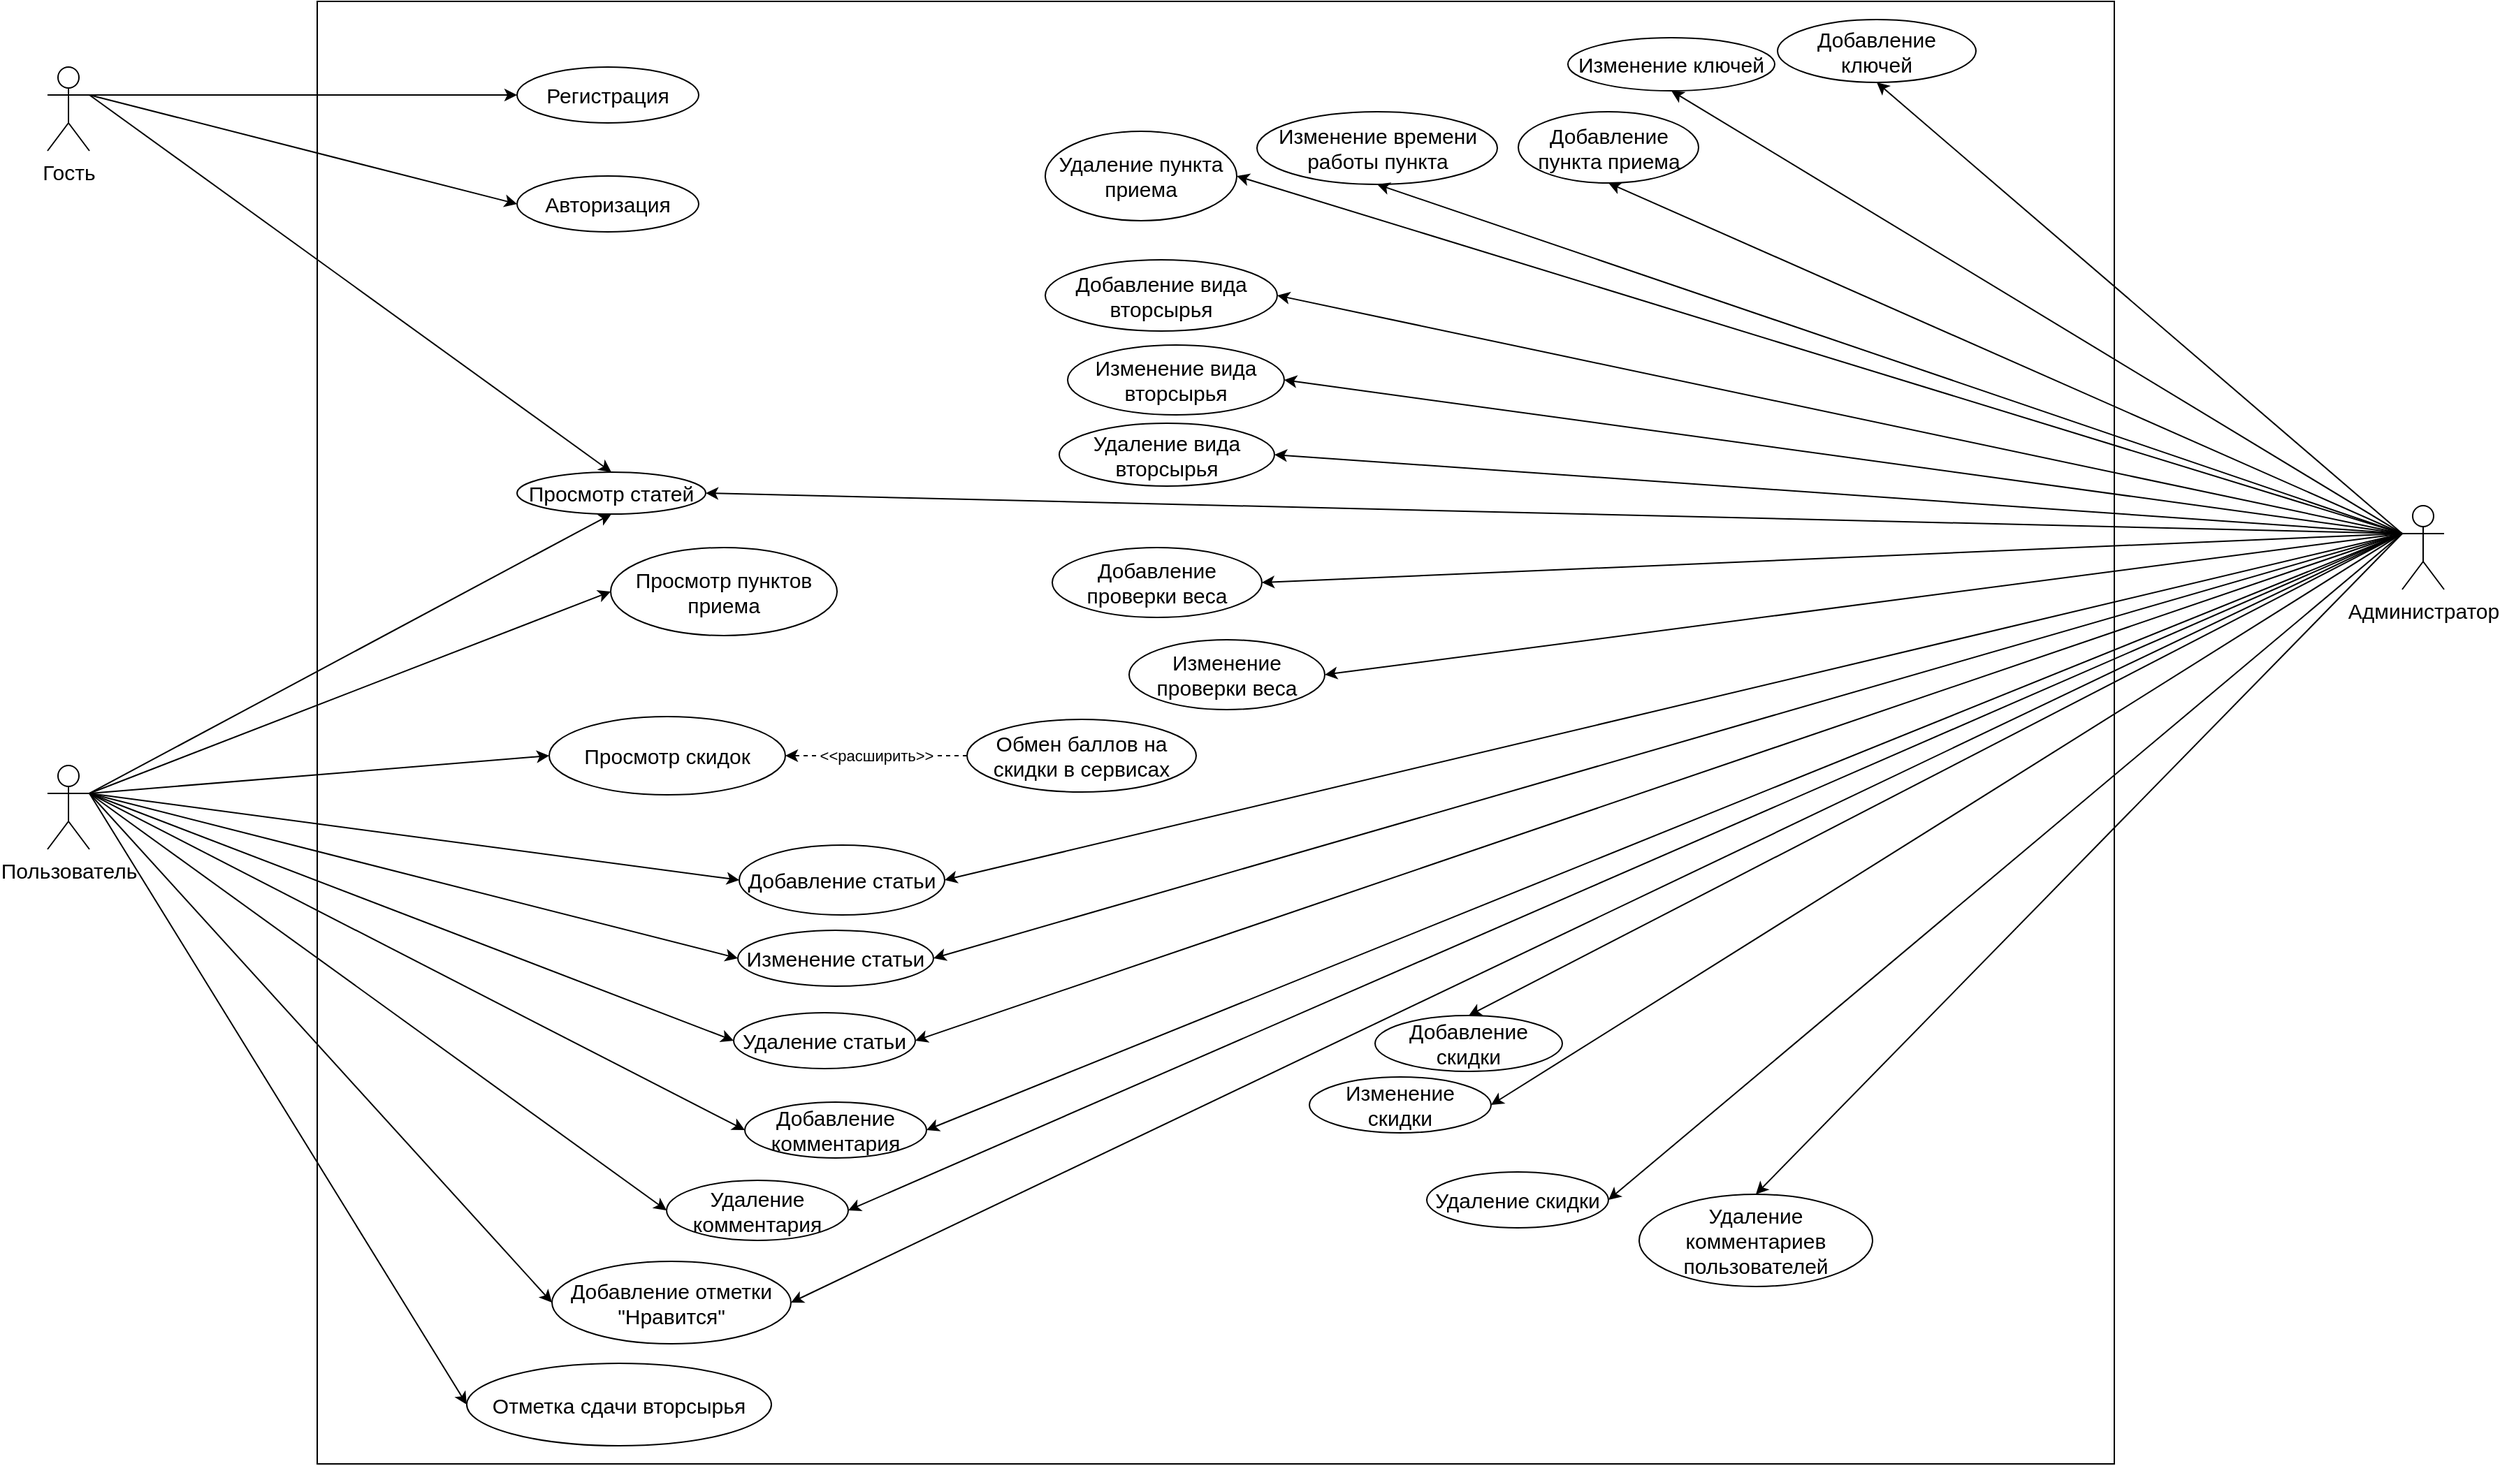 <mxfile version="27.0.9">
  <diagram name="Страница — 1" id="JlTObDllQHueLxhqmbHU">
    <mxGraphModel dx="2852" dy="1502" grid="0" gridSize="10" guides="1" tooltips="1" connect="1" arrows="1" fold="1" page="0" pageScale="1" pageWidth="827" pageHeight="1169" math="0" shadow="0">
      <root>
        <mxCell id="0" />
        <mxCell id="1" parent="0" />
        <mxCell id="aqqDan77CEVx1DI7fDK4-1" value="" style="rounded=0;whiteSpace=wrap;html=1;" parent="1" vertex="1">
          <mxGeometry x="227" y="33" width="1286" height="1047" as="geometry" />
        </mxCell>
        <mxCell id="3YSj2OsYEMi9KOAI4YBQ-1" value="Гость" style="shape=umlActor;verticalLabelPosition=bottom;verticalAlign=top;html=1;outlineConnect=0;fontSize=15;" parent="1" vertex="1">
          <mxGeometry x="34" y="80" width="30" height="60" as="geometry" />
        </mxCell>
        <mxCell id="3YSj2OsYEMi9KOAI4YBQ-2" value="Администратор" style="shape=umlActor;verticalLabelPosition=bottom;verticalAlign=top;html=1;outlineConnect=0;fontSize=15;" parent="1" vertex="1">
          <mxGeometry x="1719" y="394" width="30" height="60" as="geometry" />
        </mxCell>
        <mxCell id="3YSj2OsYEMi9KOAI4YBQ-3" value="Пользователь" style="shape=umlActor;verticalLabelPosition=bottom;verticalAlign=top;html=1;outlineConnect=0;fontSize=15;" parent="1" vertex="1">
          <mxGeometry x="34" y="580" width="30" height="60" as="geometry" />
        </mxCell>
        <mxCell id="3YSj2OsYEMi9KOAI4YBQ-7" value="Регистрация" style="ellipse;whiteSpace=wrap;html=1;fontSize=15;" parent="1" vertex="1">
          <mxGeometry x="370" y="80" width="130" height="40" as="geometry" />
        </mxCell>
        <mxCell id="3YSj2OsYEMi9KOAI4YBQ-29" value="Авторизация" style="ellipse;whiteSpace=wrap;html=1;fontSize=15;" parent="1" vertex="1">
          <mxGeometry x="370" y="158" width="130" height="40" as="geometry" />
        </mxCell>
        <mxCell id="3YSj2OsYEMi9KOAI4YBQ-35" value="" style="endArrow=classic;html=1;rounded=0;exitX=1;exitY=0.333;exitDx=0;exitDy=0;exitPerimeter=0;entryX=0;entryY=0.5;entryDx=0;entryDy=0;fontSize=15;endFill=1;" parent="1" source="3YSj2OsYEMi9KOAI4YBQ-1" target="3YSj2OsYEMi9KOAI4YBQ-7" edge="1">
          <mxGeometry width="50" height="50" relative="1" as="geometry">
            <mxPoint x="240" y="220" as="sourcePoint" />
            <mxPoint x="290" y="170" as="targetPoint" />
          </mxGeometry>
        </mxCell>
        <mxCell id="3YSj2OsYEMi9KOAI4YBQ-41" value="" style="endArrow=none;html=1;rounded=0;entryX=1;entryY=0.333;entryDx=0;entryDy=0;entryPerimeter=0;exitX=0;exitY=0.5;exitDx=0;exitDy=0;fontSize=15;startArrow=classic;startFill=1;" parent="1" source="3YSj2OsYEMi9KOAI4YBQ-42" target="3YSj2OsYEMi9KOAI4YBQ-3" edge="1">
          <mxGeometry width="50" height="50" relative="1" as="geometry">
            <mxPoint x="370.0" y="599" as="sourcePoint" />
            <mxPoint x="210" y="219" as="targetPoint" />
          </mxGeometry>
        </mxCell>
        <mxCell id="3YSj2OsYEMi9KOAI4YBQ-42" value="Просмотр пунктов приема" style="ellipse;whiteSpace=wrap;html=1;fontSize=15;" parent="1" vertex="1">
          <mxGeometry x="437" y="424" width="162" height="63" as="geometry" />
        </mxCell>
        <mxCell id="3YSj2OsYEMi9KOAI4YBQ-44" value="" style="endArrow=none;html=1;rounded=0;entryX=1;entryY=0.333;entryDx=0;entryDy=0;entryPerimeter=0;exitX=0;exitY=0.5;exitDx=0;exitDy=0;fontSize=15;startArrow=classic;startFill=1;" parent="1" source="Vhxp1UIQdoEir2AASPIB-2" target="3YSj2OsYEMi9KOAI4YBQ-3" edge="1">
          <mxGeometry width="50" height="50" relative="1" as="geometry">
            <mxPoint x="370.0" y="689" as="sourcePoint" />
            <mxPoint x="210" y="639" as="targetPoint" />
          </mxGeometry>
        </mxCell>
        <mxCell id="3YSj2OsYEMi9KOAI4YBQ-46" value="Обмен баллов на скидки в сервисах" style="ellipse;whiteSpace=wrap;html=1;fontSize=15;" parent="1" vertex="1">
          <mxGeometry x="692" y="547" width="164" height="52" as="geometry" />
        </mxCell>
        <mxCell id="3YSj2OsYEMi9KOAI4YBQ-47" value="Просмотр статей" style="ellipse;whiteSpace=wrap;html=1;fontSize=15;" parent="1" vertex="1">
          <mxGeometry x="370" y="370" width="135" height="30" as="geometry" />
        </mxCell>
        <mxCell id="3YSj2OsYEMi9KOAI4YBQ-48" value="" style="endArrow=none;html=1;rounded=0;entryX=1;entryY=0.333;entryDx=0;entryDy=0;entryPerimeter=0;exitX=0.5;exitY=0;exitDx=0;exitDy=0;fontSize=15;startArrow=classic;startFill=1;" parent="1" source="3YSj2OsYEMi9KOAI4YBQ-47" target="3YSj2OsYEMi9KOAI4YBQ-1" edge="1">
          <mxGeometry width="50" height="50" relative="1" as="geometry">
            <mxPoint x="290" y="430" as="sourcePoint" />
            <mxPoint x="120" y="230" as="targetPoint" />
          </mxGeometry>
        </mxCell>
        <mxCell id="3YSj2OsYEMi9KOAI4YBQ-49" value="" style="endArrow=none;html=1;rounded=0;exitX=0.5;exitY=1;exitDx=0;exitDy=0;entryX=1;entryY=0.333;entryDx=0;entryDy=0;entryPerimeter=0;fontSize=15;startArrow=classic;startFill=1;" parent="1" source="3YSj2OsYEMi9KOAI4YBQ-47" target="3YSj2OsYEMi9KOAI4YBQ-3" edge="1">
          <mxGeometry width="50" height="50" relative="1" as="geometry">
            <mxPoint x="380" y="609" as="sourcePoint" />
            <mxPoint x="220" y="550" as="targetPoint" />
          </mxGeometry>
        </mxCell>
        <mxCell id="3YSj2OsYEMi9KOAI4YBQ-51" value="" style="endArrow=none;html=1;rounded=0;entryX=1;entryY=0.333;entryDx=0;entryDy=0;entryPerimeter=0;exitX=0;exitY=0.5;exitDx=0;exitDy=0;fontSize=15;startArrow=classic;startFill=1;" parent="1" source="3YSj2OsYEMi9KOAI4YBQ-55" target="3YSj2OsYEMi9KOAI4YBQ-3" edge="1">
          <mxGeometry width="50" height="50" relative="1" as="geometry">
            <mxPoint x="370.0" y="978" as="sourcePoint" />
            <mxPoint x="200" y="669" as="targetPoint" />
          </mxGeometry>
        </mxCell>
        <mxCell id="3YSj2OsYEMi9KOAI4YBQ-53" value="Отметка сдачи вторсырья" style="ellipse;whiteSpace=wrap;html=1;fontSize=15;" parent="1" vertex="1">
          <mxGeometry x="334" y="1008" width="218" height="59" as="geometry" />
        </mxCell>
        <mxCell id="3YSj2OsYEMi9KOAI4YBQ-55" value="Удаление статьи" style="ellipse;whiteSpace=wrap;html=1;fontSize=15;" parent="1" vertex="1">
          <mxGeometry x="525" y="757" width="130" height="40" as="geometry" />
        </mxCell>
        <mxCell id="3YSj2OsYEMi9KOAI4YBQ-56" value="Изменение статьи" style="ellipse;whiteSpace=wrap;html=1;fontSize=15;" parent="1" vertex="1">
          <mxGeometry x="528" y="698" width="140" height="40" as="geometry" />
        </mxCell>
        <mxCell id="3YSj2OsYEMi9KOAI4YBQ-57" value="Добавление статьи" style="ellipse;whiteSpace=wrap;html=1;fontSize=15;" parent="1" vertex="1">
          <mxGeometry x="529" y="637" width="147" height="50" as="geometry" />
        </mxCell>
        <mxCell id="3YSj2OsYEMi9KOAI4YBQ-61" value="" style="endArrow=none;html=1;rounded=0;entryX=1;entryY=0.333;entryDx=0;entryDy=0;entryPerimeter=0;exitX=0;exitY=0.5;exitDx=0;exitDy=0;fontSize=15;startArrow=classic;startFill=1;" parent="1" source="3YSj2OsYEMi9KOAI4YBQ-57" target="3YSj2OsYEMi9KOAI4YBQ-3" edge="1">
          <mxGeometry width="50" height="50" relative="1" as="geometry">
            <mxPoint x="372.5" y="765" as="sourcePoint" />
            <mxPoint x="220" y="700" as="targetPoint" />
          </mxGeometry>
        </mxCell>
        <mxCell id="3YSj2OsYEMi9KOAI4YBQ-63" value="Добавление отметки&lt;div&gt;&quot;Нравится&quot;&lt;/div&gt;" style="ellipse;whiteSpace=wrap;html=1;fontSize=15;" parent="1" vertex="1">
          <mxGeometry x="395" y="935" width="171" height="59" as="geometry" />
        </mxCell>
        <mxCell id="3YSj2OsYEMi9KOAI4YBQ-64" value="Удаление комментария" style="ellipse;whiteSpace=wrap;html=1;fontSize=15;" parent="1" vertex="1">
          <mxGeometry x="477" y="877" width="130" height="43" as="geometry" />
        </mxCell>
        <mxCell id="3YSj2OsYEMi9KOAI4YBQ-65" value="Добавление комментария" style="ellipse;whiteSpace=wrap;html=1;fontSize=15;" parent="1" vertex="1">
          <mxGeometry x="533" y="821" width="130" height="40" as="geometry" />
        </mxCell>
        <mxCell id="3YSj2OsYEMi9KOAI4YBQ-69" value="" style="endArrow=none;html=1;rounded=0;entryX=1;entryY=0.333;entryDx=0;entryDy=0;entryPerimeter=0;exitX=0;exitY=0.5;exitDx=0;exitDy=0;fontSize=15;startArrow=classic;startFill=1;" parent="1" source="3YSj2OsYEMi9KOAI4YBQ-56" target="3YSj2OsYEMi9KOAI4YBQ-3" edge="1">
          <mxGeometry width="50" height="50" relative="1" as="geometry">
            <mxPoint x="375.0" y="884.0" as="sourcePoint" />
            <mxPoint x="220" y="699" as="targetPoint" />
          </mxGeometry>
        </mxCell>
        <mxCell id="3YSj2OsYEMi9KOAI4YBQ-72" value="" style="endArrow=classic;html=1;rounded=0;exitX=0;exitY=0.333;exitDx=0;exitDy=0;entryX=1;entryY=0.5;entryDx=0;entryDy=0;exitPerimeter=0;fontSize=15;endFill=1;" parent="1" source="3YSj2OsYEMi9KOAI4YBQ-2" target="3YSj2OsYEMi9KOAI4YBQ-85" edge="1">
          <mxGeometry width="50" height="50" relative="1" as="geometry">
            <mxPoint x="1428" y="485" as="sourcePoint" />
            <mxPoint x="1210" y="410" as="targetPoint" />
          </mxGeometry>
        </mxCell>
        <mxCell id="3YSj2OsYEMi9KOAI4YBQ-81" value="Добавление проверки веса" style="ellipse;whiteSpace=wrap;html=1;fontSize=15;" parent="1" vertex="1">
          <mxGeometry x="753" y="424" width="150" height="50" as="geometry" />
        </mxCell>
        <mxCell id="3YSj2OsYEMi9KOAI4YBQ-82" value="Добавление вида вторсырья" style="ellipse;whiteSpace=wrap;html=1;fontSize=15;" parent="1" vertex="1">
          <mxGeometry x="748" y="218" width="166" height="51" as="geometry" />
        </mxCell>
        <mxCell id="3YSj2OsYEMi9KOAI4YBQ-83" value="Удаление вида вторсырья" style="ellipse;whiteSpace=wrap;html=1;fontSize=15;" parent="1" vertex="1">
          <mxGeometry x="758" y="335" width="154" height="45" as="geometry" />
        </mxCell>
        <mxCell id="3YSj2OsYEMi9KOAI4YBQ-84" value="Изменение проверки веса" style="ellipse;whiteSpace=wrap;html=1;fontSize=15;" parent="1" vertex="1">
          <mxGeometry x="808" y="490" width="140" height="50" as="geometry" />
        </mxCell>
        <mxCell id="3YSj2OsYEMi9KOAI4YBQ-85" value="Изменение вида вторсырья" style="ellipse;whiteSpace=wrap;html=1;fontSize=15;" parent="1" vertex="1">
          <mxGeometry x="764" y="279" width="155" height="50" as="geometry" />
        </mxCell>
        <mxCell id="3YSj2OsYEMi9KOAI4YBQ-98" value="" style="endArrow=classic;html=1;rounded=0;entryX=0.5;entryY=1;entryDx=0;entryDy=0;exitX=0;exitY=0.333;exitDx=0;exitDy=0;exitPerimeter=0;fontSize=15;endFill=1;" parent="1" source="3YSj2OsYEMi9KOAI4YBQ-2" target="3YSj2OsYEMi9KOAI4YBQ-99" edge="1">
          <mxGeometry width="50" height="50" relative="1" as="geometry">
            <mxPoint x="1530" y="310" as="sourcePoint" />
            <mxPoint x="1379.0" y="187.5" as="targetPoint" />
          </mxGeometry>
        </mxCell>
        <mxCell id="3YSj2OsYEMi9KOAI4YBQ-99" value="Добавление пункта приема" style="ellipse;whiteSpace=wrap;html=1;fontSize=15;" parent="1" vertex="1">
          <mxGeometry x="1086.5" y="112" width="129" height="51" as="geometry" />
        </mxCell>
        <mxCell id="3YSj2OsYEMi9KOAI4YBQ-100" value="Изменение времени работы пункта" style="ellipse;whiteSpace=wrap;html=1;fontSize=15;" parent="1" vertex="1">
          <mxGeometry x="899.5" y="112" width="172" height="52" as="geometry" />
        </mxCell>
        <mxCell id="3YSj2OsYEMi9KOAI4YBQ-101" value="Удаление пункта приема" style="ellipse;whiteSpace=wrap;html=1;fontSize=15;" parent="1" vertex="1">
          <mxGeometry x="748" y="126" width="137" height="64" as="geometry" />
        </mxCell>
        <mxCell id="3YSj2OsYEMi9KOAI4YBQ-102" value="Добавление ключей" style="ellipse;whiteSpace=wrap;html=1;fontSize=15;" parent="1" vertex="1">
          <mxGeometry x="1272" y="46" width="142" height="45" as="geometry" />
        </mxCell>
        <mxCell id="3YSj2OsYEMi9KOAI4YBQ-103" value="Изменение ключей" style="ellipse;whiteSpace=wrap;html=1;fontSize=15;" parent="1" vertex="1">
          <mxGeometry x="1122" y="59" width="148" height="38" as="geometry" />
        </mxCell>
        <mxCell id="3YSj2OsYEMi9KOAI4YBQ-112" value="" style="endArrow=classic;html=1;rounded=0;exitX=0;exitY=0.333;exitDx=0;exitDy=0;entryX=1;entryY=0.5;entryDx=0;entryDy=0;exitPerimeter=0;fontSize=15;endFill=1;" parent="1" source="3YSj2OsYEMi9KOAI4YBQ-2" target="3YSj2OsYEMi9KOAI4YBQ-83" edge="1">
          <mxGeometry width="50" height="50" relative="1" as="geometry">
            <mxPoint x="1589" y="460" as="sourcePoint" />
            <mxPoint x="1370" y="579" as="targetPoint" />
          </mxGeometry>
        </mxCell>
        <mxCell id="3YSj2OsYEMi9KOAI4YBQ-115" value="Добавление скидки" style="ellipse;whiteSpace=wrap;html=1;fontSize=15;" parent="1" vertex="1">
          <mxGeometry x="984" y="759" width="134" height="40" as="geometry" />
        </mxCell>
        <mxCell id="3YSj2OsYEMi9KOAI4YBQ-116" value="Изменение скидки" style="ellipse;whiteSpace=wrap;html=1;fontSize=15;" parent="1" vertex="1">
          <mxGeometry x="937" y="803" width="130" height="40" as="geometry" />
        </mxCell>
        <mxCell id="3YSj2OsYEMi9KOAI4YBQ-117" value="Удаление скидки" style="ellipse;whiteSpace=wrap;html=1;fontSize=15;" parent="1" vertex="1">
          <mxGeometry x="1021" y="871" width="130" height="40" as="geometry" />
        </mxCell>
        <mxCell id="3YSj2OsYEMi9KOAI4YBQ-122" value="" style="endArrow=classic;html=1;rounded=0;exitX=0;exitY=0.333;exitDx=0;exitDy=0;entryX=1;entryY=0.5;entryDx=0;entryDy=0;exitPerimeter=0;fontSize=15;endFill=1;" parent="1" source="3YSj2OsYEMi9KOAI4YBQ-2" target="3YSj2OsYEMi9KOAI4YBQ-81" edge="1">
          <mxGeometry width="50" height="50" relative="1" as="geometry">
            <mxPoint x="1620" y="661" as="sourcePoint" />
            <mxPoint x="1337.0" y="710" as="targetPoint" />
          </mxGeometry>
        </mxCell>
        <mxCell id="3YSj2OsYEMi9KOAI4YBQ-134" value="" style="endArrow=classic;html=1;rounded=0;exitX=0;exitY=0.333;exitDx=0;exitDy=0;entryX=1;entryY=0.5;entryDx=0;entryDy=0;exitPerimeter=0;fontSize=15;endFill=1;" parent="1" source="3YSj2OsYEMi9KOAI4YBQ-2" target="3YSj2OsYEMi9KOAI4YBQ-84" edge="1">
          <mxGeometry width="50" height="50" relative="1" as="geometry">
            <mxPoint x="1580" y="420" as="sourcePoint" />
            <mxPoint x="1396" y="865" as="targetPoint" />
          </mxGeometry>
        </mxCell>
        <mxCell id="3YSj2OsYEMi9KOAI4YBQ-138" value="Удаление комментариев пользователей" style="ellipse;whiteSpace=wrap;html=1;fontSize=15;" parent="1" vertex="1">
          <mxGeometry x="1173" y="887" width="167" height="66" as="geometry" />
        </mxCell>
        <mxCell id="_cKS-WZRGQjmyXxVf39A-5" value="" style="endArrow=none;html=1;rounded=0;entryX=1;entryY=0.333;entryDx=0;entryDy=0;entryPerimeter=0;exitX=0;exitY=0.5;exitDx=0;exitDy=0;fontSize=15;startArrow=classic;startFill=1;" parent="1" source="3YSj2OsYEMi9KOAI4YBQ-53" target="3YSj2OsYEMi9KOAI4YBQ-3" edge="1">
          <mxGeometry width="50" height="50" relative="1" as="geometry">
            <mxPoint x="204.0" y="1035" as="sourcePoint" />
            <mxPoint x="34" y="656" as="targetPoint" />
          </mxGeometry>
        </mxCell>
        <mxCell id="_cKS-WZRGQjmyXxVf39A-6" value="" style="endArrow=none;html=1;rounded=0;entryX=1;entryY=0.333;entryDx=0;entryDy=0;entryPerimeter=0;exitX=0;exitY=0.5;exitDx=0;exitDy=0;fontSize=15;startArrow=classic;startFill=1;" parent="1" source="3YSj2OsYEMi9KOAI4YBQ-65" target="3YSj2OsYEMi9KOAI4YBQ-3" edge="1">
          <mxGeometry width="50" height="50" relative="1" as="geometry">
            <mxPoint x="235.0" y="1030.5" as="sourcePoint" />
            <mxPoint x="65" y="651.5" as="targetPoint" />
          </mxGeometry>
        </mxCell>
        <mxCell id="_cKS-WZRGQjmyXxVf39A-7" value="" style="endArrow=none;html=1;rounded=0;entryX=1;entryY=0.333;entryDx=0;entryDy=0;entryPerimeter=0;exitX=0;exitY=0.5;exitDx=0;exitDy=0;fontSize=15;startArrow=classic;startFill=1;" parent="1" source="3YSj2OsYEMi9KOAI4YBQ-64" target="3YSj2OsYEMi9KOAI4YBQ-3" edge="1">
          <mxGeometry width="50" height="50" relative="1" as="geometry">
            <mxPoint x="237.0" y="1004" as="sourcePoint" />
            <mxPoint x="67" y="625" as="targetPoint" />
          </mxGeometry>
        </mxCell>
        <mxCell id="_cKS-WZRGQjmyXxVf39A-8" value="" style="endArrow=none;html=1;rounded=0;entryX=1;entryY=0.333;entryDx=0;entryDy=0;entryPerimeter=0;exitX=0;exitY=0.5;exitDx=0;exitDy=0;fontSize=15;startArrow=classic;startFill=1;" parent="1" source="3YSj2OsYEMi9KOAI4YBQ-63" target="3YSj2OsYEMi9KOAI4YBQ-3" edge="1">
          <mxGeometry width="50" height="50" relative="1" as="geometry">
            <mxPoint x="301.0" y="1106" as="sourcePoint" />
            <mxPoint x="131" y="727" as="targetPoint" />
          </mxGeometry>
        </mxCell>
        <mxCell id="_cKS-WZRGQjmyXxVf39A-12" value="" style="endArrow=none;html=1;rounded=0;entryX=0;entryY=0.333;entryDx=0;entryDy=0;exitX=1;exitY=0.5;exitDx=0;exitDy=0;fontSize=15;entryPerimeter=0;startArrow=classic;startFill=1;" parent="1" source="3YSj2OsYEMi9KOAI4YBQ-56" target="3YSj2OsYEMi9KOAI4YBQ-2" edge="1">
          <mxGeometry width="50" height="50" relative="1" as="geometry">
            <mxPoint x="1013.5" y="856" as="sourcePoint" />
            <mxPoint x="1621.0" y="693" as="targetPoint" />
          </mxGeometry>
        </mxCell>
        <mxCell id="_cKS-WZRGQjmyXxVf39A-13" value="" style="endArrow=classic;html=1;rounded=0;entryX=1;entryY=0.5;entryDx=0;entryDy=0;exitX=0;exitY=0.333;exitDx=0;exitDy=0;exitPerimeter=0;fontSize=15;endFill=1;" parent="1" source="3YSj2OsYEMi9KOAI4YBQ-2" target="3YSj2OsYEMi9KOAI4YBQ-82" edge="1">
          <mxGeometry width="50" height="50" relative="1" as="geometry">
            <mxPoint x="1890" y="704.5" as="sourcePoint" />
            <mxPoint x="1699.0" y="482" as="targetPoint" />
          </mxGeometry>
        </mxCell>
        <mxCell id="_cKS-WZRGQjmyXxVf39A-14" value="" style="endArrow=classic;html=1;rounded=0;entryX=1;entryY=0.5;entryDx=0;entryDy=0;exitX=0;exitY=0.333;exitDx=0;exitDy=0;exitPerimeter=0;fontSize=15;endFill=1;" parent="1" source="3YSj2OsYEMi9KOAI4YBQ-2" target="3YSj2OsYEMi9KOAI4YBQ-101" edge="1">
          <mxGeometry width="50" height="50" relative="1" as="geometry">
            <mxPoint x="1758" y="414.5" as="sourcePoint" />
            <mxPoint x="1567.0" y="192" as="targetPoint" />
          </mxGeometry>
        </mxCell>
        <mxCell id="_cKS-WZRGQjmyXxVf39A-15" value="" style="endArrow=none;html=1;rounded=0;entryX=0;entryY=0.333;entryDx=0;entryDy=0;exitX=1;exitY=0.5;exitDx=0;exitDy=0;fontSize=15;entryPerimeter=0;startArrow=classic;startFill=1;" parent="1" source="3YSj2OsYEMi9KOAI4YBQ-57" target="3YSj2OsYEMi9KOAI4YBQ-2" edge="1">
          <mxGeometry width="50" height="50" relative="1" as="geometry">
            <mxPoint x="996" y="772" as="sourcePoint" />
            <mxPoint x="1659.0" y="598.5" as="targetPoint" />
          </mxGeometry>
        </mxCell>
        <mxCell id="_cKS-WZRGQjmyXxVf39A-16" value="" style="endArrow=none;html=1;rounded=0;entryX=0;entryY=0.333;entryDx=0;entryDy=0;exitX=1;exitY=0.5;exitDx=0;exitDy=0;fontSize=15;entryPerimeter=0;startArrow=classic;startFill=1;" parent="1" source="3YSj2OsYEMi9KOAI4YBQ-116" target="3YSj2OsYEMi9KOAI4YBQ-2" edge="1">
          <mxGeometry width="50" height="50" relative="1" as="geometry">
            <mxPoint x="1838" y="801.5" as="sourcePoint" />
            <mxPoint x="1647.0" y="579" as="targetPoint" />
          </mxGeometry>
        </mxCell>
        <mxCell id="_cKS-WZRGQjmyXxVf39A-17" value="" style="endArrow=none;html=1;rounded=0;entryX=0;entryY=0.333;entryDx=0;entryDy=0;exitX=0.5;exitY=0;exitDx=0;exitDy=0;fontSize=15;entryPerimeter=0;startArrow=classic;startFill=1;" parent="1" source="3YSj2OsYEMi9KOAI4YBQ-115" target="3YSj2OsYEMi9KOAI4YBQ-2" edge="1">
          <mxGeometry width="50" height="50" relative="1" as="geometry">
            <mxPoint x="1894" y="761.5" as="sourcePoint" />
            <mxPoint x="1703.0" y="539" as="targetPoint" />
          </mxGeometry>
        </mxCell>
        <mxCell id="_cKS-WZRGQjmyXxVf39A-18" value="" style="endArrow=classic;html=1;rounded=0;entryX=0.5;entryY=1;entryDx=0;entryDy=0;exitX=0;exitY=0.333;exitDx=0;exitDy=0;exitPerimeter=0;fontSize=15;endFill=1;" parent="1" source="3YSj2OsYEMi9KOAI4YBQ-2" target="3YSj2OsYEMi9KOAI4YBQ-100" edge="1">
          <mxGeometry width="50" height="50" relative="1" as="geometry">
            <mxPoint x="1806" y="450" as="sourcePoint" />
            <mxPoint x="1615.0" y="227.5" as="targetPoint" />
          </mxGeometry>
        </mxCell>
        <mxCell id="_cKS-WZRGQjmyXxVf39A-19" value="" style="endArrow=classic;html=1;rounded=0;entryX=0.5;entryY=1;entryDx=0;entryDy=0;exitX=0;exitY=0.333;exitDx=0;exitDy=0;exitPerimeter=0;fontSize=15;endFill=1;" parent="1" source="3YSj2OsYEMi9KOAI4YBQ-2" target="3YSj2OsYEMi9KOAI4YBQ-103" edge="1">
          <mxGeometry width="50" height="50" relative="1" as="geometry">
            <mxPoint x="1846" y="531.25" as="sourcePoint" />
            <mxPoint x="1655.0" y="308.75" as="targetPoint" />
          </mxGeometry>
        </mxCell>
        <mxCell id="_cKS-WZRGQjmyXxVf39A-20" value="" style="endArrow=classic;html=1;rounded=0;entryX=0.5;entryY=1;entryDx=0;entryDy=0;exitX=0;exitY=0.333;exitDx=0;exitDy=0;exitPerimeter=0;fontSize=15;endFill=1;" parent="1" source="3YSj2OsYEMi9KOAI4YBQ-2" target="3YSj2OsYEMi9KOAI4YBQ-102" edge="1">
          <mxGeometry width="50" height="50" relative="1" as="geometry">
            <mxPoint x="1832" y="478.5" as="sourcePoint" />
            <mxPoint x="1641.0" y="256" as="targetPoint" />
          </mxGeometry>
        </mxCell>
        <mxCell id="_cKS-WZRGQjmyXxVf39A-23" value="" style="endArrow=none;html=1;rounded=0;entryX=0;entryY=0.333;entryDx=0;entryDy=0;exitX=1;exitY=0.5;exitDx=0;exitDy=0;fontSize=15;entryPerimeter=0;startArrow=classic;startFill=1;" parent="1" source="3YSj2OsYEMi9KOAI4YBQ-117" target="3YSj2OsYEMi9KOAI4YBQ-2" edge="1">
          <mxGeometry width="50" height="50" relative="1" as="geometry">
            <mxPoint x="1890" y="804.5" as="sourcePoint" />
            <mxPoint x="1699.0" y="582" as="targetPoint" />
          </mxGeometry>
        </mxCell>
        <mxCell id="_cKS-WZRGQjmyXxVf39A-25" value="" style="endArrow=none;html=1;rounded=0;entryX=0;entryY=0.333;entryDx=0;entryDy=0;exitX=1;exitY=0.5;exitDx=0;exitDy=0;fontSize=15;entryPerimeter=0;startArrow=classic;startFill=1;" parent="1" source="3YSj2OsYEMi9KOAI4YBQ-47" target="3YSj2OsYEMi9KOAI4YBQ-2" edge="1">
          <mxGeometry width="50" height="50" relative="1" as="geometry">
            <mxPoint x="1856" y="651.5" as="sourcePoint" />
            <mxPoint x="1665.0" y="429" as="targetPoint" />
          </mxGeometry>
        </mxCell>
        <mxCell id="_cKS-WZRGQjmyXxVf39A-26" value="" style="endArrow=none;html=1;rounded=0;entryX=0;entryY=0.333;entryDx=0;entryDy=0;exitX=0.5;exitY=0;exitDx=0;exitDy=0;fontSize=15;entryPerimeter=0;startArrow=classic;startFill=1;" parent="1" source="3YSj2OsYEMi9KOAI4YBQ-138" target="3YSj2OsYEMi9KOAI4YBQ-2" edge="1">
          <mxGeometry width="50" height="50" relative="1" as="geometry">
            <mxPoint x="1874" y="750.25" as="sourcePoint" />
            <mxPoint x="1683.0" y="527.75" as="targetPoint" />
          </mxGeometry>
        </mxCell>
        <mxCell id="_cKS-WZRGQjmyXxVf39A-27" value="" style="endArrow=none;html=1;rounded=0;entryX=0;entryY=0.333;entryDx=0;entryDy=0;exitX=1;exitY=0.5;exitDx=0;exitDy=0;fontSize=15;entryPerimeter=0;startArrow=classic;startFill=1;" parent="1" source="3YSj2OsYEMi9KOAI4YBQ-63" target="3YSj2OsYEMi9KOAI4YBQ-2" edge="1">
          <mxGeometry width="50" height="50" relative="1" as="geometry">
            <mxPoint x="1864" y="681.5" as="sourcePoint" />
            <mxPoint x="1673.0" y="459" as="targetPoint" />
          </mxGeometry>
        </mxCell>
        <mxCell id="_cKS-WZRGQjmyXxVf39A-28" value="" style="endArrow=none;html=1;rounded=0;entryX=0;entryY=0.333;entryDx=0;entryDy=0;exitX=1;exitY=0.5;exitDx=0;exitDy=0;fontSize=15;entryPerimeter=0;startArrow=classic;startFill=1;" parent="1" source="3YSj2OsYEMi9KOAI4YBQ-65" target="3YSj2OsYEMi9KOAI4YBQ-2" edge="1">
          <mxGeometry width="50" height="50" relative="1" as="geometry">
            <mxPoint x="1857" y="646.5" as="sourcePoint" />
            <mxPoint x="1666.0" y="424" as="targetPoint" />
          </mxGeometry>
        </mxCell>
        <mxCell id="_cKS-WZRGQjmyXxVf39A-29" value="" style="endArrow=none;html=1;rounded=0;entryX=0;entryY=0.333;entryDx=0;entryDy=0;exitX=1;exitY=0.5;exitDx=0;exitDy=0;fontSize=15;entryPerimeter=0;startArrow=classic;startFill=1;" parent="1" source="3YSj2OsYEMi9KOAI4YBQ-64" target="3YSj2OsYEMi9KOAI4YBQ-2" edge="1">
          <mxGeometry width="50" height="50" relative="1" as="geometry">
            <mxPoint x="1902" y="814.5" as="sourcePoint" />
            <mxPoint x="1711.0" y="592" as="targetPoint" />
          </mxGeometry>
        </mxCell>
        <mxCell id="_cKS-WZRGQjmyXxVf39A-30" value="" style="endArrow=none;html=1;rounded=0;entryX=0;entryY=0.333;entryDx=0;entryDy=0;exitX=1;exitY=0.5;exitDx=0;exitDy=0;fontSize=15;entryPerimeter=0;startArrow=classic;startFill=1;" parent="1" source="3YSj2OsYEMi9KOAI4YBQ-55" target="3YSj2OsYEMi9KOAI4YBQ-2" edge="1">
          <mxGeometry width="50" height="50" relative="1" as="geometry">
            <mxPoint x="1193.5" y="893" as="sourcePoint" />
            <mxPoint x="1703.0" y="534.5" as="targetPoint" />
          </mxGeometry>
        </mxCell>
        <mxCell id="Vhxp1UIQdoEir2AASPIB-2" value="Просмотр скидок" style="ellipse;whiteSpace=wrap;html=1;fontSize=15;" parent="1" vertex="1">
          <mxGeometry x="393" y="545" width="169" height="56" as="geometry" />
        </mxCell>
        <mxCell id="Vhxp1UIQdoEir2AASPIB-6" value="" style="html=1;verticalAlign=bottom;labelBackgroundColor=none;endArrow=classic;endFill=1;dashed=1;rounded=0;exitX=0;exitY=0.5;exitDx=0;exitDy=0;entryX=1;entryY=0.5;entryDx=0;entryDy=0;" parent="1" source="3YSj2OsYEMi9KOAI4YBQ-46" target="Vhxp1UIQdoEir2AASPIB-2" edge="1">
          <mxGeometry width="160" relative="1" as="geometry">
            <mxPoint x="569" y="547" as="sourcePoint" />
            <mxPoint x="729" y="547" as="targetPoint" />
            <mxPoint as="offset" />
          </mxGeometry>
        </mxCell>
        <mxCell id="Fbdt6WtftHqe94wvlNaZ-1" value="&amp;lt;&amp;lt;расширить&amp;gt;&amp;gt;" style="edgeLabel;html=1;align=center;verticalAlign=middle;resizable=0;points=[];" parent="Vhxp1UIQdoEir2AASPIB-6" vertex="1" connectable="0">
          <mxGeometry x="-0.534" y="2" relative="1" as="geometry">
            <mxPoint x="-35" y="-2" as="offset" />
          </mxGeometry>
        </mxCell>
        <mxCell id="BBQwyJIAjlyiFd7_fzGB-1" value="" style="endArrow=classic;html=1;rounded=0;entryX=0;entryY=0.5;entryDx=0;entryDy=0;exitX=1;exitY=0.333;exitDx=0;exitDy=0;exitPerimeter=0;fontSize=15;endFill=1;" parent="1" source="3YSj2OsYEMi9KOAI4YBQ-1" target="3YSj2OsYEMi9KOAI4YBQ-29" edge="1">
          <mxGeometry width="50" height="50" relative="1" as="geometry">
            <mxPoint x="1523" y="478" as="sourcePoint" />
            <mxPoint x="1369" y="159" as="targetPoint" />
          </mxGeometry>
        </mxCell>
      </root>
    </mxGraphModel>
  </diagram>
</mxfile>
